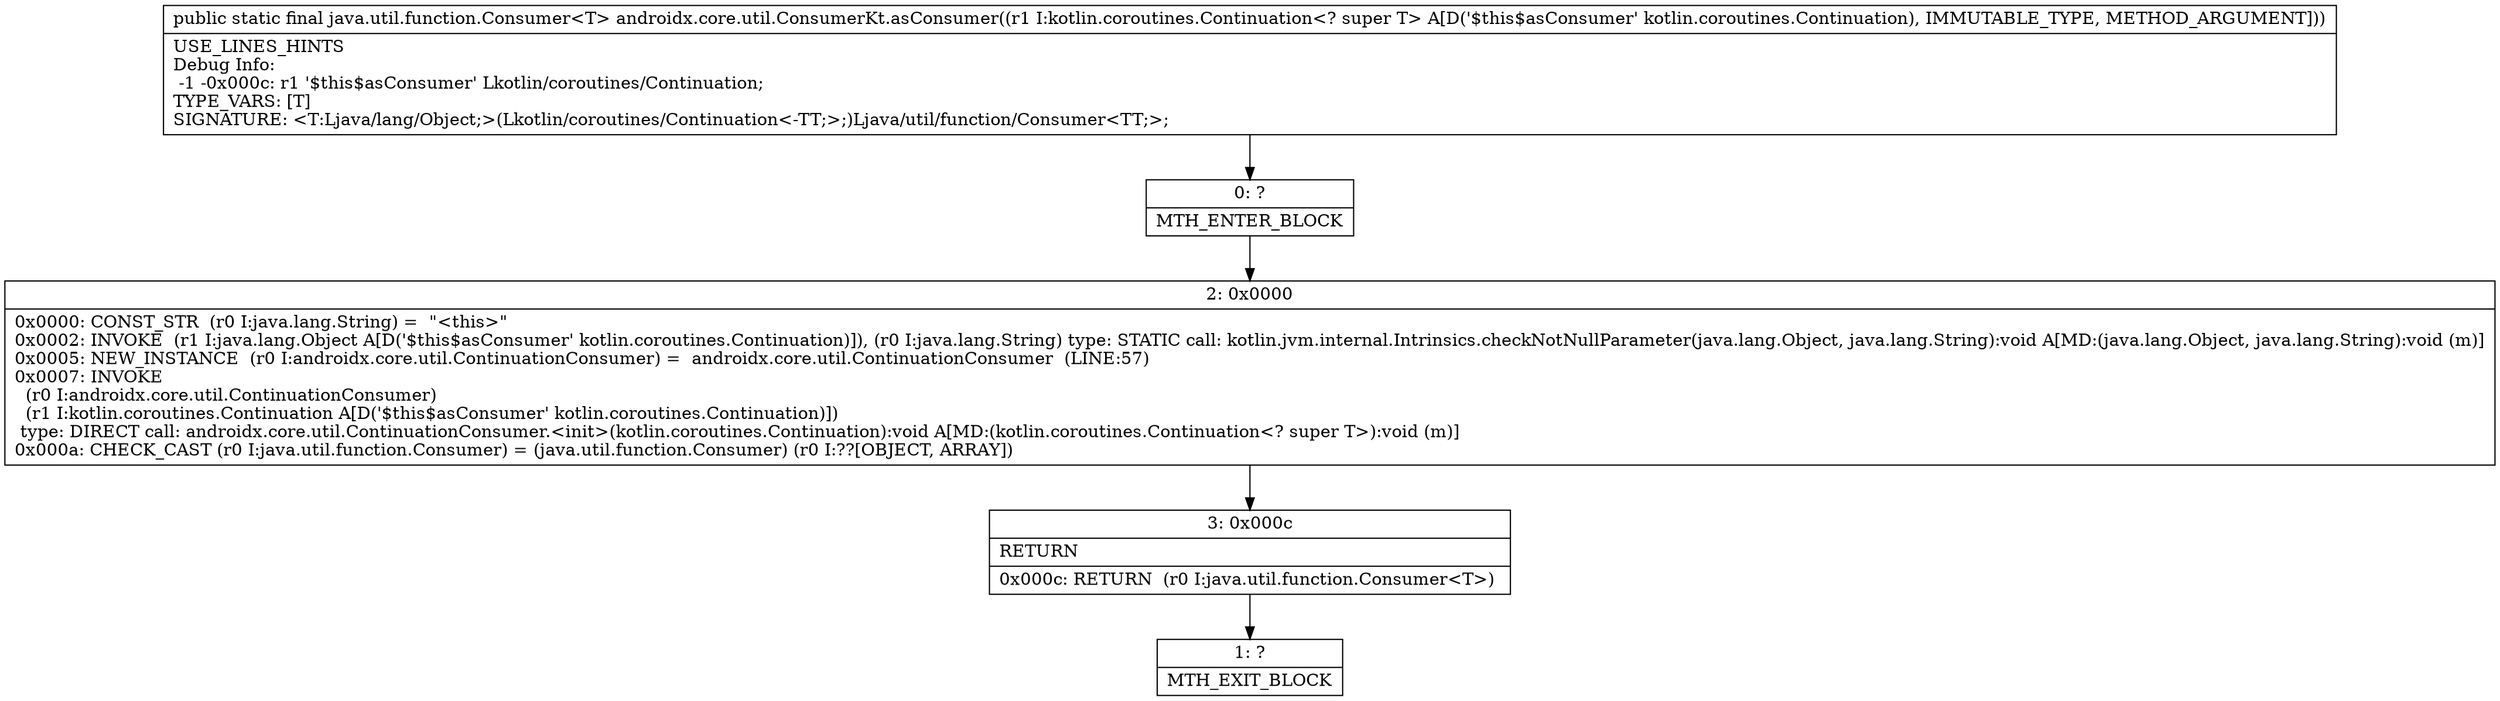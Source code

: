 digraph "CFG forandroidx.core.util.ConsumerKt.asConsumer(Lkotlin\/coroutines\/Continuation;)Ljava\/util\/function\/Consumer;" {
Node_0 [shape=record,label="{0\:\ ?|MTH_ENTER_BLOCK\l}"];
Node_2 [shape=record,label="{2\:\ 0x0000|0x0000: CONST_STR  (r0 I:java.lang.String) =  \"\<this\>\" \l0x0002: INVOKE  (r1 I:java.lang.Object A[D('$this$asConsumer' kotlin.coroutines.Continuation)]), (r0 I:java.lang.String) type: STATIC call: kotlin.jvm.internal.Intrinsics.checkNotNullParameter(java.lang.Object, java.lang.String):void A[MD:(java.lang.Object, java.lang.String):void (m)]\l0x0005: NEW_INSTANCE  (r0 I:androidx.core.util.ContinuationConsumer) =  androidx.core.util.ContinuationConsumer  (LINE:57)\l0x0007: INVOKE  \l  (r0 I:androidx.core.util.ContinuationConsumer)\l  (r1 I:kotlin.coroutines.Continuation A[D('$this$asConsumer' kotlin.coroutines.Continuation)])\l type: DIRECT call: androidx.core.util.ContinuationConsumer.\<init\>(kotlin.coroutines.Continuation):void A[MD:(kotlin.coroutines.Continuation\<? super T\>):void (m)]\l0x000a: CHECK_CAST (r0 I:java.util.function.Consumer) = (java.util.function.Consumer) (r0 I:??[OBJECT, ARRAY]) \l}"];
Node_3 [shape=record,label="{3\:\ 0x000c|RETURN\l|0x000c: RETURN  (r0 I:java.util.function.Consumer\<T\>) \l}"];
Node_1 [shape=record,label="{1\:\ ?|MTH_EXIT_BLOCK\l}"];
MethodNode[shape=record,label="{public static final java.util.function.Consumer\<T\> androidx.core.util.ConsumerKt.asConsumer((r1 I:kotlin.coroutines.Continuation\<? super T\> A[D('$this$asConsumer' kotlin.coroutines.Continuation), IMMUTABLE_TYPE, METHOD_ARGUMENT]))  | USE_LINES_HINTS\lDebug Info:\l  \-1 \-0x000c: r1 '$this$asConsumer' Lkotlin\/coroutines\/Continuation;\lTYPE_VARS: [T]\lSIGNATURE: \<T:Ljava\/lang\/Object;\>(Lkotlin\/coroutines\/Continuation\<\-TT;\>;)Ljava\/util\/function\/Consumer\<TT;\>;\l}"];
MethodNode -> Node_0;Node_0 -> Node_2;
Node_2 -> Node_3;
Node_3 -> Node_1;
}

